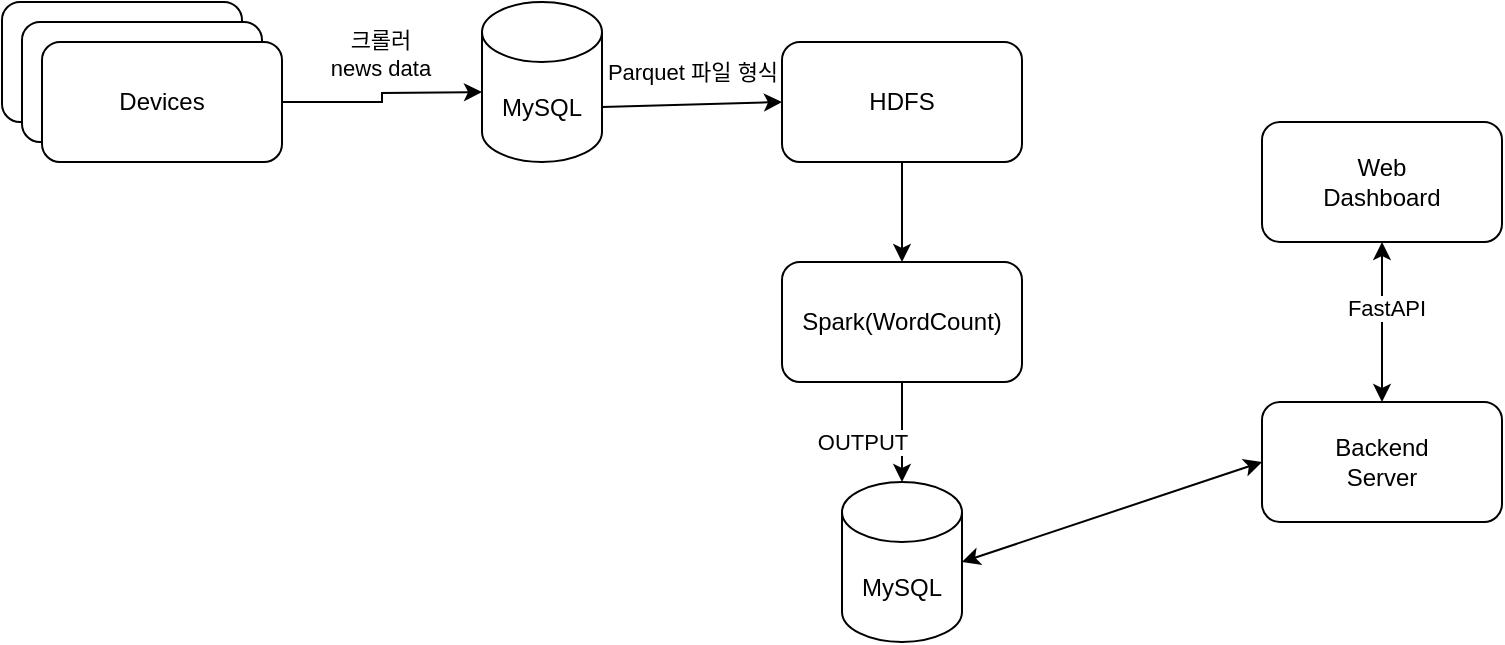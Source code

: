 <mxfile version="24.8.3">
  <diagram name="페이지-1" id="hWm8xJKBUXEI2cacYI6D">
    <mxGraphModel dx="1050" dy="557" grid="1" gridSize="10" guides="1" tooltips="1" connect="1" arrows="1" fold="1" page="1" pageScale="1" pageWidth="827" pageHeight="1169" math="0" shadow="0">
      <root>
        <mxCell id="0" />
        <mxCell id="1" parent="0" />
        <mxCell id="r6jHGQaFQMVmWAS4QkKr-1" value="" style="rounded=1;whiteSpace=wrap;html=1;" vertex="1" parent="1">
          <mxGeometry x="40" y="200" width="120" height="60" as="geometry" />
        </mxCell>
        <mxCell id="r6jHGQaFQMVmWAS4QkKr-2" value="" style="rounded=1;whiteSpace=wrap;html=1;" vertex="1" parent="1">
          <mxGeometry x="50" y="210" width="120" height="60" as="geometry" />
        </mxCell>
        <mxCell id="r6jHGQaFQMVmWAS4QkKr-5" style="edgeStyle=orthogonalEdgeStyle;rounded=0;orthogonalLoop=1;jettySize=auto;html=1;entryX=0;entryY=0.75;entryDx=0;entryDy=0;spacingTop=7;" edge="1" parent="1" source="r6jHGQaFQMVmWAS4QkKr-3">
          <mxGeometry relative="1" as="geometry">
            <mxPoint x="280" y="245" as="targetPoint" />
          </mxGeometry>
        </mxCell>
        <mxCell id="r6jHGQaFQMVmWAS4QkKr-13" value="크롤러&lt;div&gt;news data&lt;/div&gt;" style="edgeLabel;html=1;align=center;verticalAlign=middle;resizable=0;points=[];" vertex="1" connectable="0" parent="r6jHGQaFQMVmWAS4QkKr-5">
          <mxGeometry x="0.029" y="1" relative="1" as="geometry">
            <mxPoint y="-20" as="offset" />
          </mxGeometry>
        </mxCell>
        <mxCell id="r6jHGQaFQMVmWAS4QkKr-3" value="Devices" style="rounded=1;whiteSpace=wrap;html=1;" vertex="1" parent="1">
          <mxGeometry x="60" y="220" width="120" height="60" as="geometry" />
        </mxCell>
        <mxCell id="r6jHGQaFQMVmWAS4QkKr-14" value="MySQL" style="shape=cylinder3;whiteSpace=wrap;html=1;boundedLbl=1;backgroundOutline=1;size=15;" vertex="1" parent="1">
          <mxGeometry x="280" y="200" width="60" height="80" as="geometry" />
        </mxCell>
        <mxCell id="r6jHGQaFQMVmWAS4QkKr-15" value="HDFS" style="rounded=1;whiteSpace=wrap;html=1;" vertex="1" parent="1">
          <mxGeometry x="430" y="220" width="120" height="60" as="geometry" />
        </mxCell>
        <mxCell id="r6jHGQaFQMVmWAS4QkKr-17" value="Parquet 파일 형식" style="endArrow=classic;html=1;rounded=0;entryX=0;entryY=0.5;entryDx=0;entryDy=0;spacing=0;exitX=1;exitY=0;exitDx=0;exitDy=52.5;exitPerimeter=0;spacingTop=10;" edge="1" parent="1" source="r6jHGQaFQMVmWAS4QkKr-14" target="r6jHGQaFQMVmWAS4QkKr-15">
          <mxGeometry x="0.017" y="21" width="50" height="50" relative="1" as="geometry">
            <mxPoint x="350" y="255" as="sourcePoint" />
            <mxPoint x="430" y="252" as="targetPoint" />
            <mxPoint as="offset" />
          </mxGeometry>
        </mxCell>
        <mxCell id="r6jHGQaFQMVmWAS4QkKr-19" value="Spark(WordCount)" style="rounded=1;whiteSpace=wrap;html=1;" vertex="1" parent="1">
          <mxGeometry x="430" y="330" width="120" height="60" as="geometry" />
        </mxCell>
        <mxCell id="r6jHGQaFQMVmWAS4QkKr-20" value="" style="endArrow=classic;html=1;rounded=0;exitX=0.5;exitY=1;exitDx=0;exitDy=0;entryX=0.5;entryY=0;entryDx=0;entryDy=0;" edge="1" parent="1" source="r6jHGQaFQMVmWAS4QkKr-15" target="r6jHGQaFQMVmWAS4QkKr-19">
          <mxGeometry width="50" height="50" relative="1" as="geometry">
            <mxPoint x="390" y="320" as="sourcePoint" />
            <mxPoint x="440" y="270" as="targetPoint" />
          </mxGeometry>
        </mxCell>
        <mxCell id="r6jHGQaFQMVmWAS4QkKr-21" value="" style="endArrow=classic;html=1;rounded=0;exitX=0.5;exitY=1;exitDx=0;exitDy=0;" edge="1" parent="1" source="r6jHGQaFQMVmWAS4QkKr-19">
          <mxGeometry width="50" height="50" relative="1" as="geometry">
            <mxPoint x="390" y="320" as="sourcePoint" />
            <mxPoint x="490" y="440" as="targetPoint" />
          </mxGeometry>
        </mxCell>
        <mxCell id="r6jHGQaFQMVmWAS4QkKr-26" value="OUTPUT" style="edgeLabel;html=1;align=center;verticalAlign=middle;resizable=0;points=[];" vertex="1" connectable="0" parent="r6jHGQaFQMVmWAS4QkKr-21">
          <mxGeometry x="-0.24" relative="1" as="geometry">
            <mxPoint x="-20" y="11" as="offset" />
          </mxGeometry>
        </mxCell>
        <mxCell id="r6jHGQaFQMVmWAS4QkKr-22" value="MySQL" style="shape=cylinder3;whiteSpace=wrap;html=1;boundedLbl=1;backgroundOutline=1;size=15;" vertex="1" parent="1">
          <mxGeometry x="460" y="440" width="60" height="80" as="geometry" />
        </mxCell>
        <mxCell id="r6jHGQaFQMVmWAS4QkKr-23" value="Web&lt;div&gt;Dashboard&lt;/div&gt;" style="rounded=1;whiteSpace=wrap;html=1;" vertex="1" parent="1">
          <mxGeometry x="670" y="260" width="120" height="60" as="geometry" />
        </mxCell>
        <mxCell id="r6jHGQaFQMVmWAS4QkKr-24" value="Backend&lt;div&gt;Server&lt;/div&gt;" style="rounded=1;whiteSpace=wrap;html=1;" vertex="1" parent="1">
          <mxGeometry x="670" y="400" width="120" height="60" as="geometry" />
        </mxCell>
        <mxCell id="r6jHGQaFQMVmWAS4QkKr-27" value="" style="endArrow=classic;startArrow=classic;html=1;rounded=0;exitX=1;exitY=0.5;exitDx=0;exitDy=0;exitPerimeter=0;" edge="1" parent="1" source="r6jHGQaFQMVmWAS4QkKr-22">
          <mxGeometry width="50" height="50" relative="1" as="geometry">
            <mxPoint x="620" y="480" as="sourcePoint" />
            <mxPoint x="670" y="430" as="targetPoint" />
          </mxGeometry>
        </mxCell>
        <mxCell id="r6jHGQaFQMVmWAS4QkKr-28" value="" style="endArrow=classic;startArrow=classic;html=1;rounded=0;exitX=0.5;exitY=0;exitDx=0;exitDy=0;entryX=0.5;entryY=1;entryDx=0;entryDy=0;" edge="1" parent="1" source="r6jHGQaFQMVmWAS4QkKr-24" target="r6jHGQaFQMVmWAS4QkKr-23">
          <mxGeometry width="50" height="50" relative="1" as="geometry">
            <mxPoint x="690" y="370" as="sourcePoint" />
            <mxPoint x="740" y="320" as="targetPoint" />
          </mxGeometry>
        </mxCell>
        <mxCell id="r6jHGQaFQMVmWAS4QkKr-29" value="FastAPI" style="edgeLabel;html=1;align=center;verticalAlign=middle;resizable=0;points=[];" vertex="1" connectable="0" parent="r6jHGQaFQMVmWAS4QkKr-28">
          <mxGeometry x="0.175" y="-2" relative="1" as="geometry">
            <mxPoint as="offset" />
          </mxGeometry>
        </mxCell>
      </root>
    </mxGraphModel>
  </diagram>
</mxfile>
